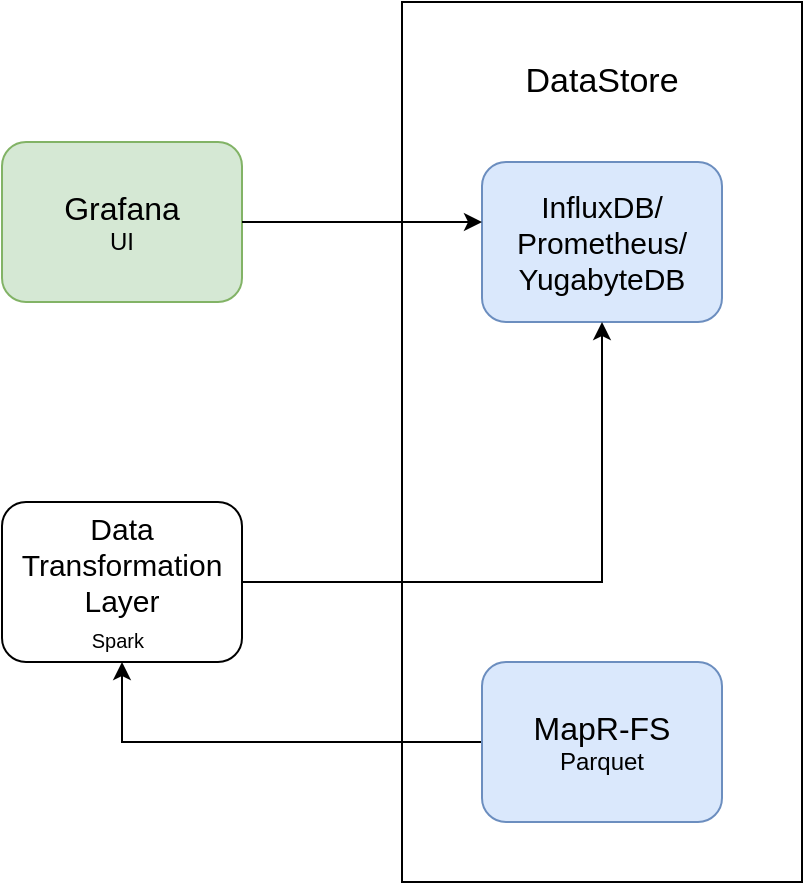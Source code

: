 <mxfile version="13.5.9" type="github">
  <diagram name="Page-1" id="2a216829-ef6e-dabb-86c1-c78162f3ba2b">
    <mxGraphModel dx="1739" dy="1020" grid="1" gridSize="10" guides="1" tooltips="1" connect="1" arrows="1" fold="1" page="1" pageScale="1" pageWidth="850" pageHeight="1100" background="#ffffff" math="0" shadow="0">
      <root>
        <mxCell id="0" />
        <mxCell id="1" parent="0" />
        <mxCell id="7a84cebc1def654-2" value="&lt;font&gt;&lt;span style=&quot;font-size: 16px&quot;&gt;Grafana&lt;/span&gt;&lt;br&gt;&lt;font style=&quot;font-size: 12px&quot;&gt;UI&lt;/font&gt;&lt;br&gt;&lt;/font&gt;" style="shape=ext;rounded=1;html=1;whiteSpace=wrap;fillColor=#d5e8d4;strokeColor=#82b366;" parent="1" vertex="1">
          <mxGeometry x="360" y="270" width="120" height="80" as="geometry" />
        </mxCell>
        <mxCell id="e-fP_cJDVetkCAnAMshG-1" value="" style="rounded=0;whiteSpace=wrap;html=1;" vertex="1" parent="1">
          <mxGeometry x="560" y="200" width="200" height="440" as="geometry" />
        </mxCell>
        <mxCell id="e-fP_cJDVetkCAnAMshG-2" value="&lt;font style=&quot;font-size: 17px&quot;&gt;DataStore&lt;/font&gt;" style="text;html=1;strokeColor=none;fillColor=none;align=center;verticalAlign=middle;whiteSpace=wrap;rounded=0;" vertex="1" parent="1">
          <mxGeometry x="640" y="230" width="40" height="20" as="geometry" />
        </mxCell>
        <mxCell id="e-fP_cJDVetkCAnAMshG-3" value="&lt;font style=&quot;font-size: 15px&quot;&gt;InfluxDB/ &lt;br&gt;Prometheus/&lt;br&gt;YugabyteDB&lt;/font&gt;" style="shape=ext;rounded=1;html=1;whiteSpace=wrap;fillColor=#dae8fc;strokeColor=#6c8ebf;" vertex="1" parent="1">
          <mxGeometry x="600" y="280" width="120" height="80" as="geometry" />
        </mxCell>
        <mxCell id="7a84cebc1def654-39" style="edgeStyle=orthogonalEdgeStyle;rounded=0;html=1;jettySize=auto;orthogonalLoop=1;" parent="1" source="7a84cebc1def654-2" edge="1">
          <mxGeometry relative="1" as="geometry">
            <mxPoint x="600" y="310" as="targetPoint" />
          </mxGeometry>
        </mxCell>
        <mxCell id="e-fP_cJDVetkCAnAMshG-6" style="edgeStyle=orthogonalEdgeStyle;rounded=0;orthogonalLoop=1;jettySize=auto;html=1;exitX=1;exitY=0.5;exitDx=0;exitDy=0;entryX=0.5;entryY=1;entryDx=0;entryDy=0;" edge="1" parent="1" source="e-fP_cJDVetkCAnAMshG-4" target="e-fP_cJDVetkCAnAMshG-3">
          <mxGeometry relative="1" as="geometry" />
        </mxCell>
        <mxCell id="e-fP_cJDVetkCAnAMshG-4" value="&lt;font&gt;&lt;span style=&quot;font-size: 15px&quot;&gt;Data Transformation Layer&lt;/span&gt;&lt;br&gt;&lt;font style=&quot;font-size: 10px&quot;&gt;Spark&lt;/font&gt;&lt;/font&gt;&lt;font style=&quot;font-size: 15px&quot;&gt;&amp;nbsp;&lt;br&gt;&lt;/font&gt;" style="shape=ext;rounded=1;html=1;whiteSpace=wrap;" vertex="1" parent="1">
          <mxGeometry x="360" y="450" width="120" height="80" as="geometry" />
        </mxCell>
        <mxCell id="e-fP_cJDVetkCAnAMshG-9" style="edgeStyle=orthogonalEdgeStyle;rounded=0;orthogonalLoop=1;jettySize=auto;html=1;exitX=0;exitY=0.5;exitDx=0;exitDy=0;entryX=0.5;entryY=1;entryDx=0;entryDy=0;" edge="1" parent="1" source="e-fP_cJDVetkCAnAMshG-7" target="e-fP_cJDVetkCAnAMshG-4">
          <mxGeometry relative="1" as="geometry">
            <mxPoint x="420" y="570" as="targetPoint" />
          </mxGeometry>
        </mxCell>
        <mxCell id="e-fP_cJDVetkCAnAMshG-7" value="&lt;font&gt;&lt;span style=&quot;font-size: 16px&quot;&gt;MapR-FS&lt;/span&gt;&lt;br&gt;&lt;font style=&quot;font-size: 12px&quot;&gt;Parquet&lt;/font&gt;&lt;/font&gt;" style="shape=ext;rounded=1;html=1;whiteSpace=wrap;fillColor=#dae8fc;strokeColor=#6c8ebf;" vertex="1" parent="1">
          <mxGeometry x="600" y="530" width="120" height="80" as="geometry" />
        </mxCell>
      </root>
    </mxGraphModel>
  </diagram>
</mxfile>
